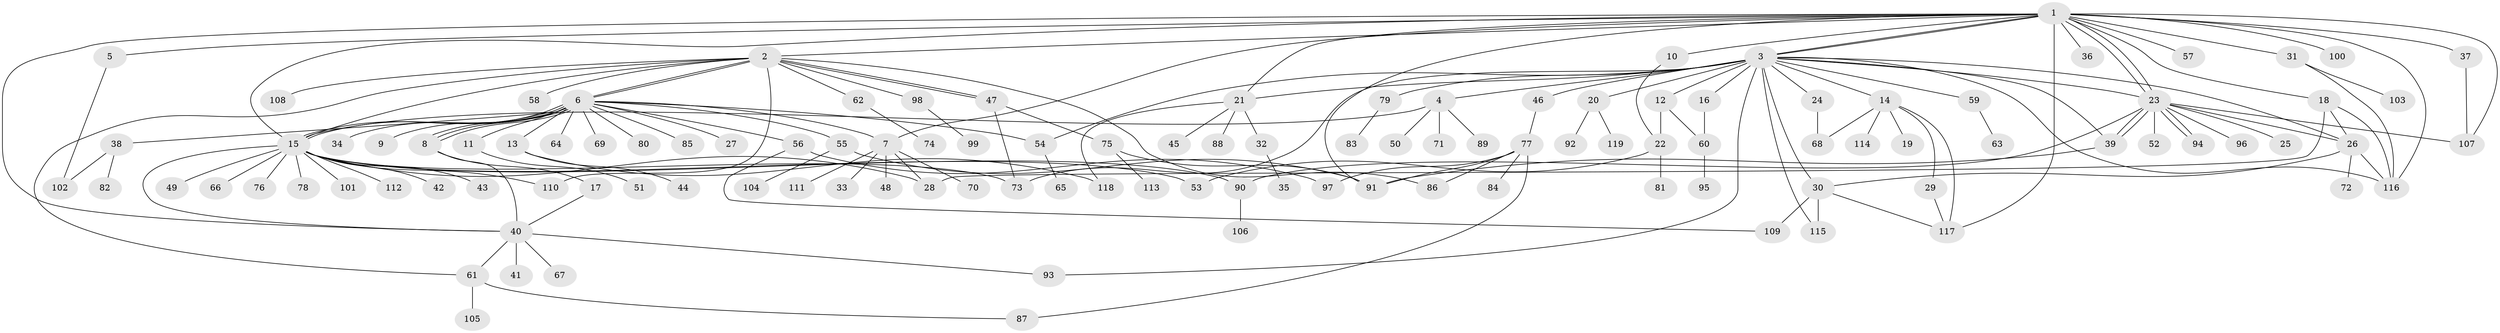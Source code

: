 // coarse degree distribution, {33: 0.011111111111111112, 12: 0.011111111111111112, 4: 0.05555555555555555, 2: 0.2222222222222222, 35: 0.011111111111111112, 6: 0.022222222222222223, 1: 0.4777777777777778, 3: 0.12222222222222222, 5: 0.05555555555555555, 11: 0.011111111111111112}
// Generated by graph-tools (version 1.1) at 2025/23/03/03/25 07:23:54]
// undirected, 119 vertices, 173 edges
graph export_dot {
graph [start="1"]
  node [color=gray90,style=filled];
  1;
  2;
  3;
  4;
  5;
  6;
  7;
  8;
  9;
  10;
  11;
  12;
  13;
  14;
  15;
  16;
  17;
  18;
  19;
  20;
  21;
  22;
  23;
  24;
  25;
  26;
  27;
  28;
  29;
  30;
  31;
  32;
  33;
  34;
  35;
  36;
  37;
  38;
  39;
  40;
  41;
  42;
  43;
  44;
  45;
  46;
  47;
  48;
  49;
  50;
  51;
  52;
  53;
  54;
  55;
  56;
  57;
  58;
  59;
  60;
  61;
  62;
  63;
  64;
  65;
  66;
  67;
  68;
  69;
  70;
  71;
  72;
  73;
  74;
  75;
  76;
  77;
  78;
  79;
  80;
  81;
  82;
  83;
  84;
  85;
  86;
  87;
  88;
  89;
  90;
  91;
  92;
  93;
  94;
  95;
  96;
  97;
  98;
  99;
  100;
  101;
  102;
  103;
  104;
  105;
  106;
  107;
  108;
  109;
  110;
  111;
  112;
  113;
  114;
  115;
  116;
  117;
  118;
  119;
  1 -- 2;
  1 -- 3;
  1 -- 3;
  1 -- 5;
  1 -- 7;
  1 -- 10;
  1 -- 15;
  1 -- 18;
  1 -- 21;
  1 -- 23;
  1 -- 23;
  1 -- 31;
  1 -- 36;
  1 -- 37;
  1 -- 40;
  1 -- 57;
  1 -- 91;
  1 -- 100;
  1 -- 107;
  1 -- 116;
  1 -- 117;
  2 -- 6;
  2 -- 6;
  2 -- 15;
  2 -- 47;
  2 -- 47;
  2 -- 58;
  2 -- 61;
  2 -- 62;
  2 -- 86;
  2 -- 98;
  2 -- 108;
  2 -- 110;
  3 -- 4;
  3 -- 12;
  3 -- 14;
  3 -- 16;
  3 -- 20;
  3 -- 21;
  3 -- 23;
  3 -- 24;
  3 -- 26;
  3 -- 30;
  3 -- 39;
  3 -- 46;
  3 -- 54;
  3 -- 59;
  3 -- 73;
  3 -- 79;
  3 -- 93;
  3 -- 115;
  3 -- 116;
  4 -- 15;
  4 -- 50;
  4 -- 71;
  4 -- 89;
  5 -- 102;
  6 -- 7;
  6 -- 8;
  6 -- 8;
  6 -- 8;
  6 -- 9;
  6 -- 11;
  6 -- 13;
  6 -- 15;
  6 -- 15;
  6 -- 27;
  6 -- 34;
  6 -- 38;
  6 -- 54;
  6 -- 55;
  6 -- 56;
  6 -- 64;
  6 -- 69;
  6 -- 80;
  6 -- 85;
  7 -- 28;
  7 -- 33;
  7 -- 48;
  7 -- 70;
  7 -- 111;
  8 -- 17;
  8 -- 40;
  10 -- 22;
  11 -- 51;
  12 -- 22;
  12 -- 60;
  13 -- 44;
  13 -- 118;
  14 -- 19;
  14 -- 29;
  14 -- 68;
  14 -- 114;
  14 -- 117;
  15 -- 28;
  15 -- 40;
  15 -- 42;
  15 -- 43;
  15 -- 49;
  15 -- 53;
  15 -- 66;
  15 -- 73;
  15 -- 76;
  15 -- 78;
  15 -- 90;
  15 -- 101;
  15 -- 110;
  15 -- 112;
  16 -- 60;
  17 -- 40;
  18 -- 26;
  18 -- 28;
  18 -- 116;
  20 -- 92;
  20 -- 119;
  21 -- 32;
  21 -- 45;
  21 -- 88;
  21 -- 118;
  22 -- 53;
  22 -- 81;
  23 -- 25;
  23 -- 26;
  23 -- 39;
  23 -- 39;
  23 -- 52;
  23 -- 90;
  23 -- 94;
  23 -- 94;
  23 -- 96;
  23 -- 107;
  24 -- 68;
  26 -- 30;
  26 -- 72;
  26 -- 116;
  29 -- 117;
  30 -- 109;
  30 -- 115;
  30 -- 117;
  31 -- 103;
  31 -- 116;
  32 -- 35;
  37 -- 107;
  38 -- 82;
  38 -- 102;
  39 -- 91;
  40 -- 41;
  40 -- 61;
  40 -- 67;
  40 -- 93;
  46 -- 77;
  47 -- 73;
  47 -- 75;
  54 -- 65;
  55 -- 91;
  55 -- 104;
  56 -- 97;
  56 -- 109;
  59 -- 63;
  60 -- 95;
  61 -- 87;
  61 -- 105;
  62 -- 74;
  75 -- 91;
  75 -- 113;
  77 -- 84;
  77 -- 86;
  77 -- 87;
  77 -- 91;
  77 -- 97;
  79 -- 83;
  90 -- 106;
  98 -- 99;
}
